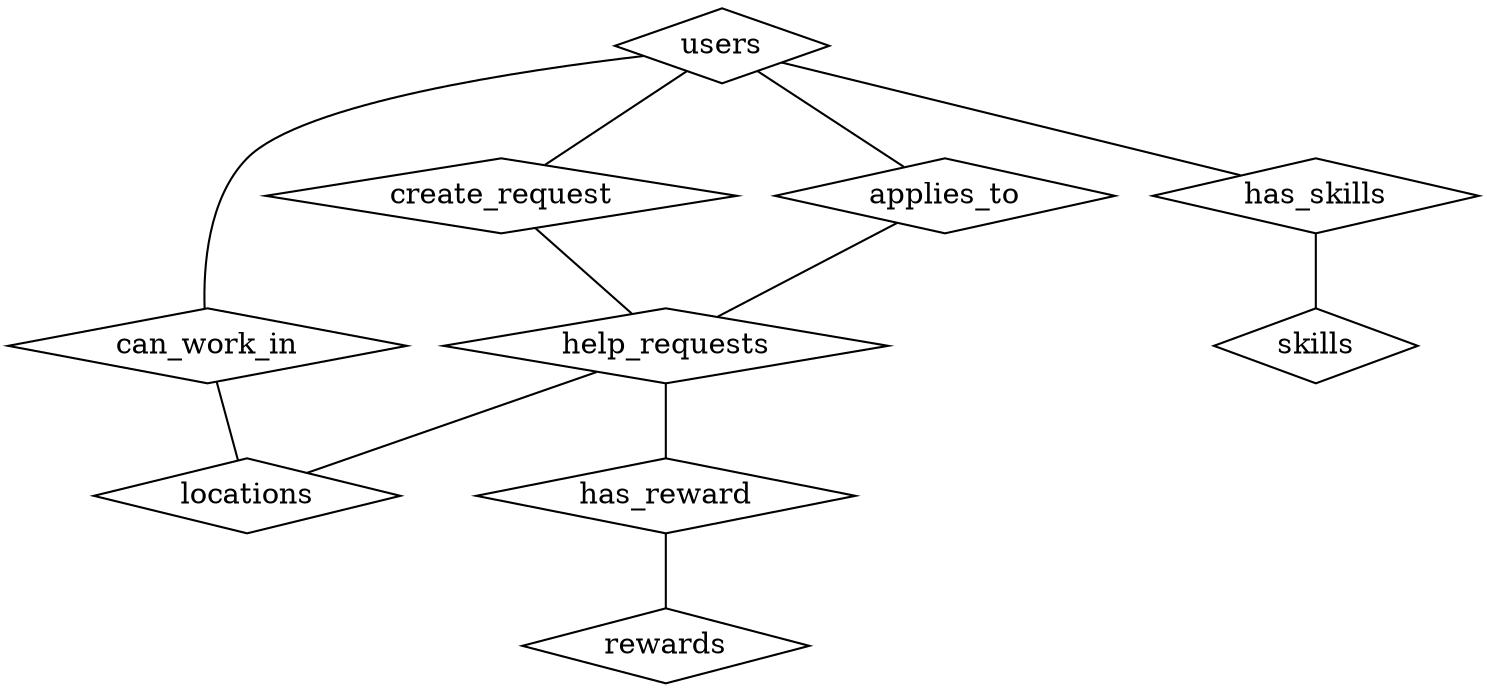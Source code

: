graph G {

    /**
     * Tables and attributes def
     */
	"users" [shape=diamond];
	"help_requests" [shape=diamond];
	"locations" [shape=diamond];
	"rewards" [shape=diamond];
    "skills" [shape=diamond];

	"can_work_in" [shape=diamond];
	"create_request" [shape=diamond];
    "applies_to" [shape=diamond]; 
	"has_skills" [shape=diamond];
    "has_reward" [shape=diamond];
    
    /**
     *  Relations between tables
     */
    "users" -- "create_request";
    "create_request" -- "help_requests";
    "users" -- "applies_to";
    "applies_to" -- "help_requests";
    "help_requests" -- "has_reward";
    "help_requests" -- "locations";
    "has_reward" --  "rewards";
    "users" -- "can_work_in";
    "can_work_in" -- "locations";
    "users" -- "has_skills";
    "has_skills" -- "skills";
    
}